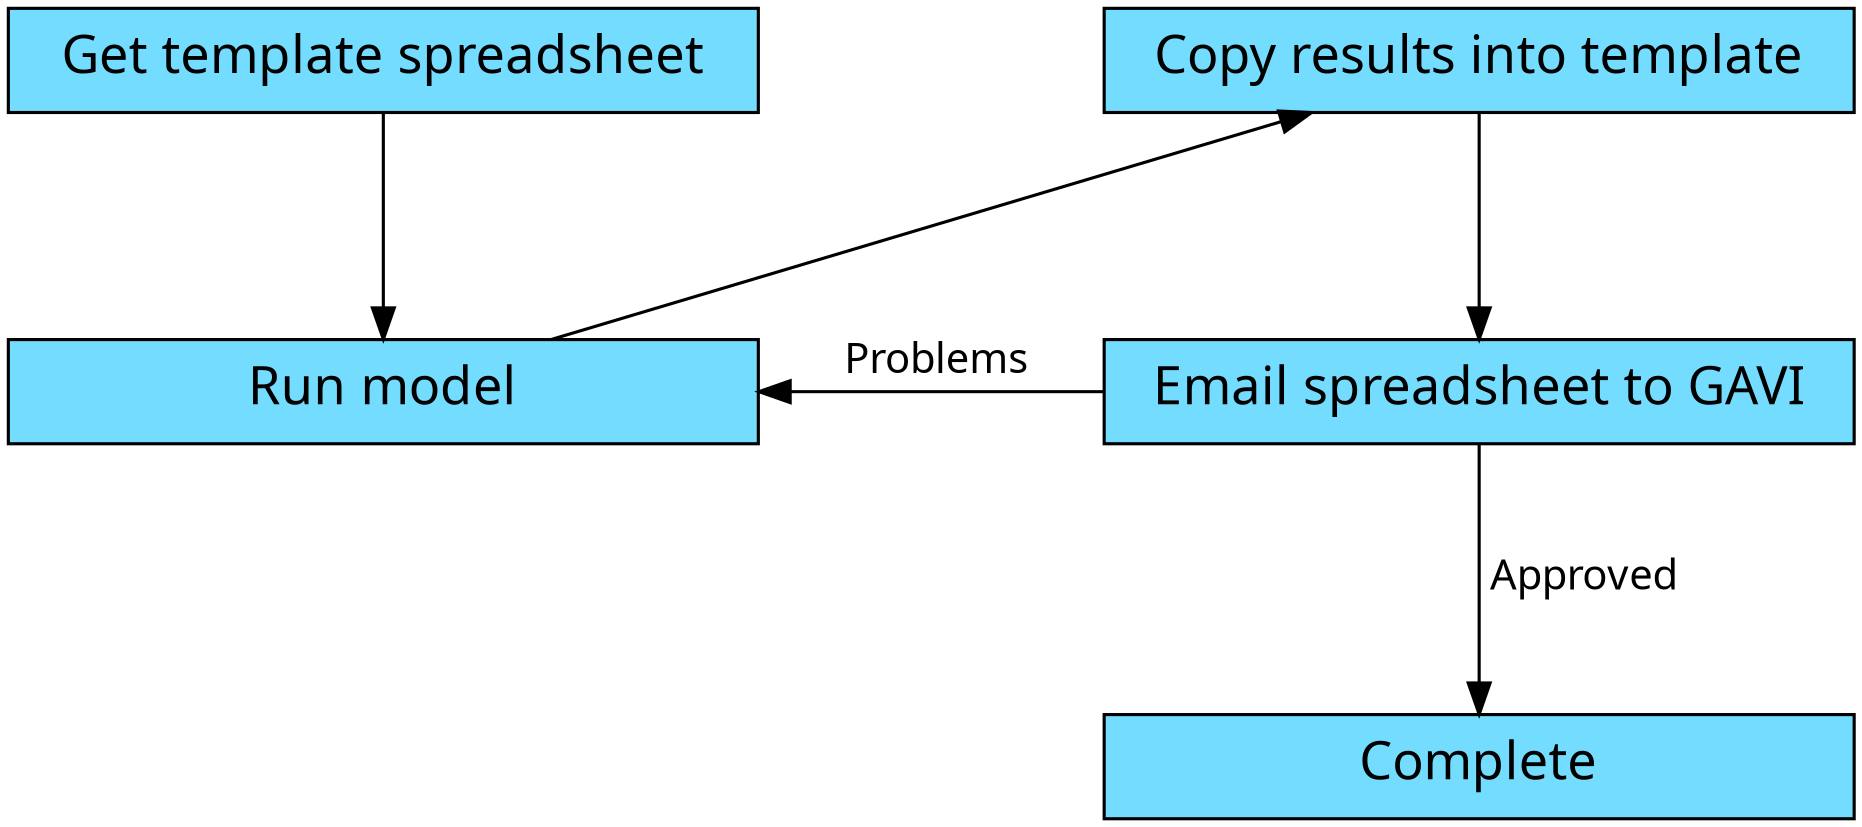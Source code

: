digraph {
	graph [ ranksep="1.5", nodesep=1,  ];
	node [ 
        shape="box", 
        fillcolor="#73DCFF", 
        style="filled", 
        fontname="Century Gothic", 
        width="5", 
        height="0.7", 
        fontsize=25, 
        penwidth="1.5" 
    ];
    edge [ fontname="Century Gothic", fontsize=20, penwidth="1.5", arrowsize="1.5" ];

	get_template [ label="Get template spreadsheet" ];
    run_model [ label="Run model" ];
    into_template [ label="Copy results into template" ];
    email [ label="Email spreadsheet to GAVI" ];
    complete [ label="Complete" ];

    get_template -> run_model;
    run_model -> into_template [ constraint=false ];
    into_template -> email;
    email -> run_model [ label=" Problems", weight=0.1, constraint=false ];
    email -> complete [ label=" Approved" ];
}